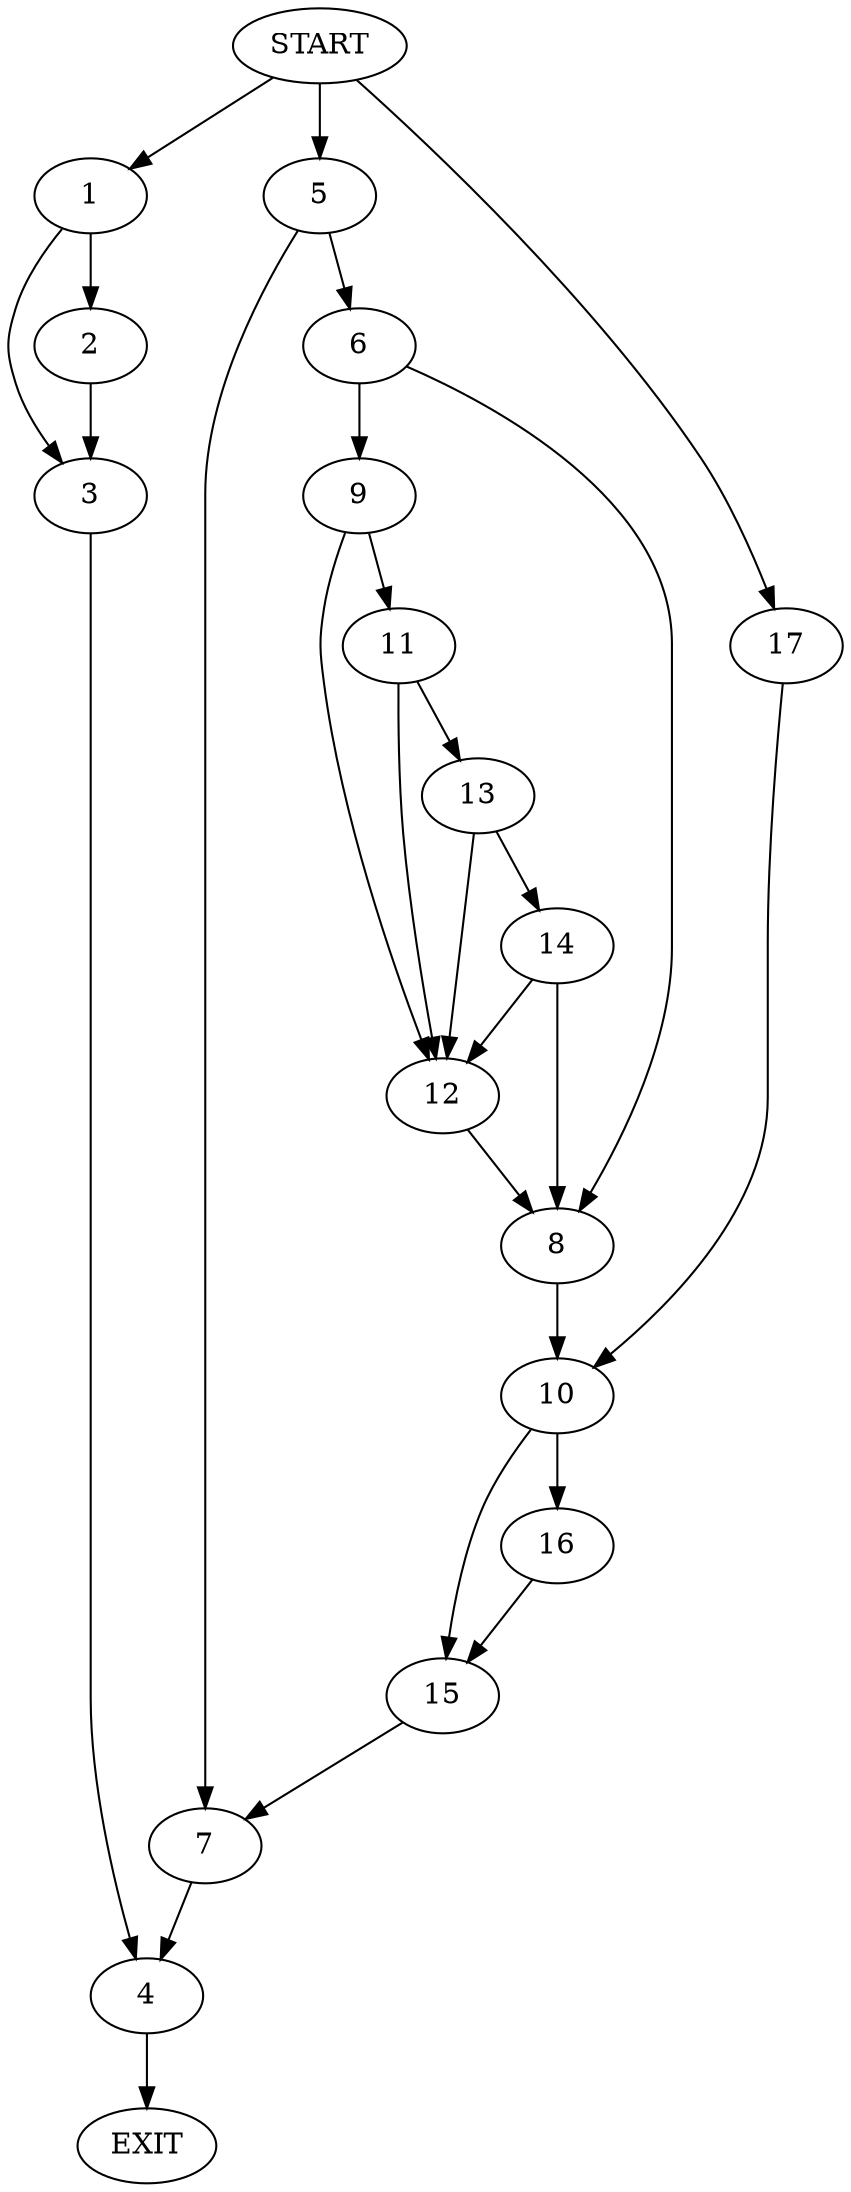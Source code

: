 digraph {
0 [label="START"]
18 [label="EXIT"]
0 -> 1
1 -> 2
1 -> 3
3 -> 4
2 -> 3
4 -> 18
0 -> 5
5 -> 6
5 -> 7
7 -> 4
6 -> 8
6 -> 9
8 -> 10
9 -> 11
9 -> 12
11 -> 13
11 -> 12
12 -> 8
13 -> 14
13 -> 12
14 -> 8
14 -> 12
10 -> 15
10 -> 16
0 -> 17
17 -> 10
16 -> 15
15 -> 7
}
